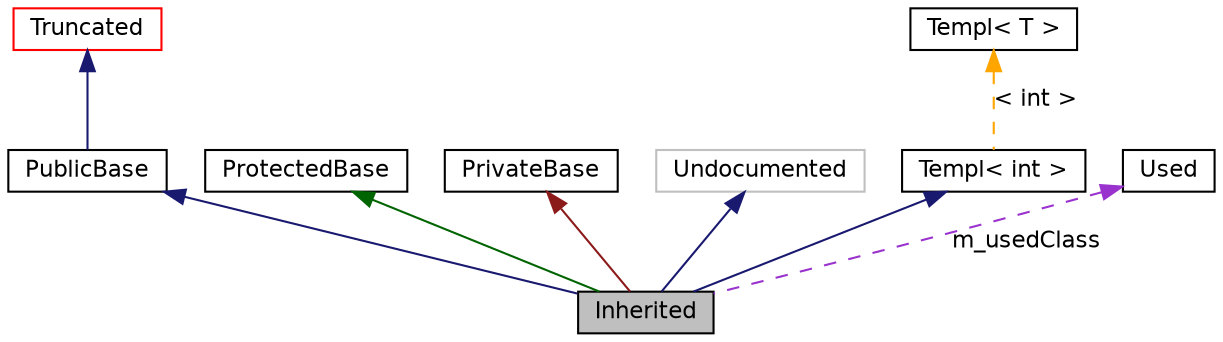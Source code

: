digraph G
{
  edge [fontname="Helvetica",fontsize="11",labelfontname="Helvetica",labelfontsize="11"];
  node [fontname="Helvetica",fontsize="11",shape=record];
  Node9 [shape="box",label="Inherited",fontsize="11",height=0.2,width=0.4,fontname="Helvetica",fillcolor="grey75",style="filled" fontcolor="black"];
  Node10 -> Node9 [dir="back",color="midnightblue",fontsize="11",style="solid",fontname="Helvetica"];
  Node10 [shape="box",label="PublicBase",fontsize="11",height=0.2,width=0.4,fontname="Helvetica",color="black",URL="$classPublicBase.html"];
  Node11 -> Node10 [dir="back",color="midnightblue",fontsize="11",style="solid",fontname="Helvetica"];
  Node11 [shape="box",label="Truncated",fontsize="11",height=0.2,width=0.4,fontname="Helvetica",color="red",URL="$classTruncated.html"];
  Node13 -> Node9 [dir="back",color="darkgreen",fontsize="11",style="solid",fontname="Helvetica"];
  Node13 [shape="box",label="ProtectedBase",fontsize="11",height=0.2,width=0.4,fontname="Helvetica",color="black",URL="$classProtectedBase.html"];
  Node14 -> Node9 [dir="back",color="firebrick4",fontsize="11",style="solid",fontname="Helvetica"];
  Node14 [shape="box",label="PrivateBase",fontsize="11",height=0.2,width=0.4,fontname="Helvetica",color="black",URL="$classPrivateBase.html"];
  Node15 -> Node9 [dir="back",color="midnightblue",fontsize="11",style="solid",fontname="Helvetica"];
  Node15 [shape="box",label="Undocumented",fontsize="11",height=0.2,width=0.4,fontname="Helvetica",color="grey75"];
  Node16 -> Node9 [dir="back",color="midnightblue",fontsize="11",style="solid",fontname="Helvetica"];
  Node16 [shape="box",label="Templ< int >",fontsize="11",height=0.2,width=0.4,fontname="Helvetica",color="black",URL="$classTempl.html"];
  Node17 -> Node16 [dir="back",color="orange",fontsize="11",style="dashed",label="< int >",fontname="Helvetica"];
  Node17 [shape="box",label="Templ< T >",fontsize="11",height=0.2,width=0.4,fontname="Helvetica",color="black",URL="$classTempl.html"];
  Node18 -> Node9 [dir="back",color="darkorchid3",fontsize="11",style="dashed",label="m_usedClass",fontname="Helvetica"];
  Node18 [shape="box",label="Used",fontsize="11",height=0.2,width=0.4,fontname="Helvetica",color="black",URL="$classUsed.html"];
}
